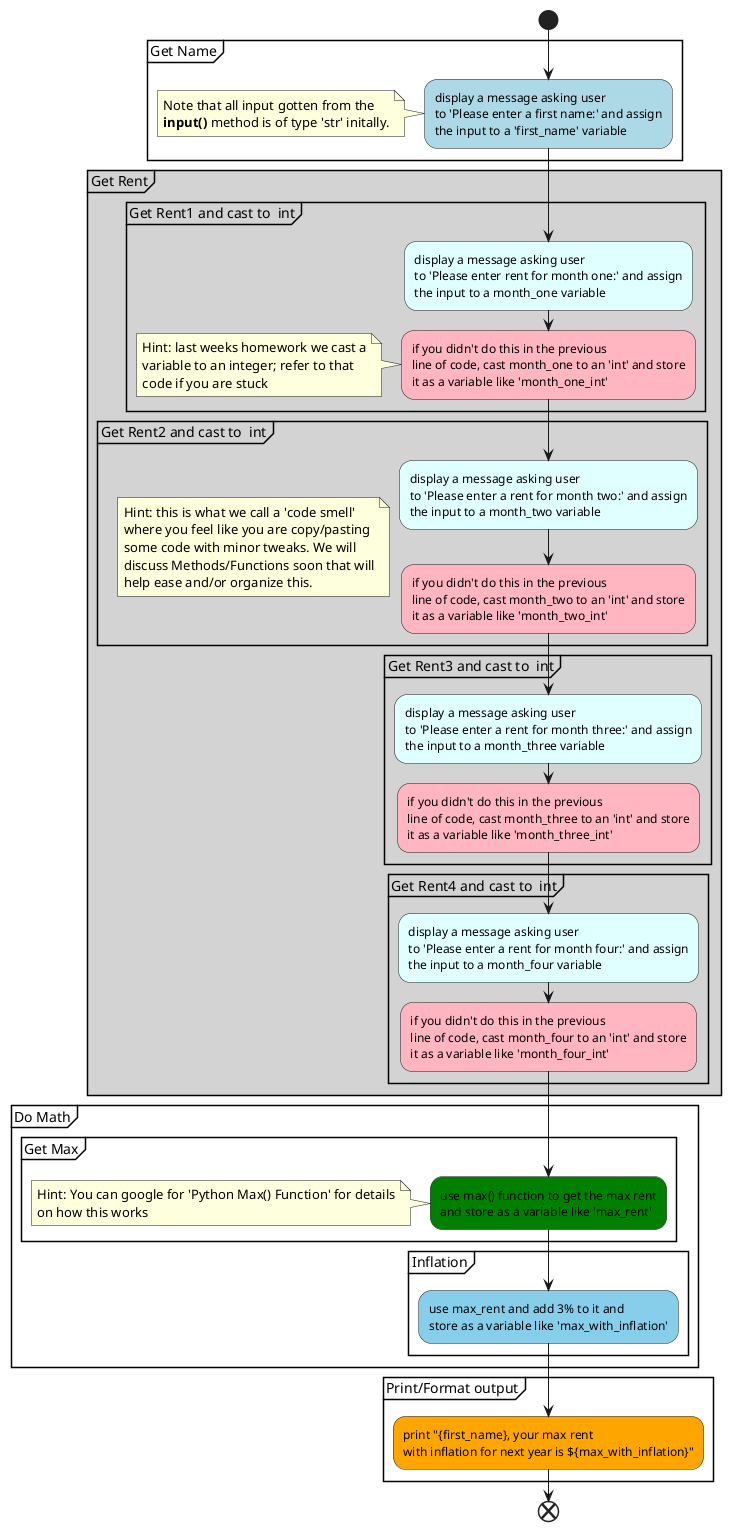 @startuml
start
partition "Get Name"{
#lightblue:display a message asking user
to 'Please enter a first name:' and assign
the input to a 'first_name' variable;
note left
    Note that all input gotten from the
    **input()** method is of type 'str' initally.
end note
}
partition #lightgray "Get Rent"{
partition "Get Rent1 and cast to  int"{
#lightcyan:display a message asking user
to 'Please enter rent for month one:' and assign
the input to a month_one variable;
#lightpink:if you didn't do this in the previous
line of code, cast month_one to an 'int' and store
it as a variable like 'month_one_int';
note left
    Hint: last weeks homework we cast a
    variable to an integer; refer to that
    code if you are stuck
end note
}
partition "Get Rent2 and cast to  int"{
note
    Hint: this is what we call a 'code smell'
    where you feel like you are copy/pasting
    some code with minor tweaks. We will
    discuss Methods/Functions soon that will
    help ease and/or organize this.
end note
#lightcyan:display a message asking user
to 'Please enter a rent for month two:' and assign
the input to a month_two variable;
#lightpink:if you didn't do this in the previous
line of code, cast month_two to an 'int' and store
it as a variable like 'month_two_int';
}
partition "Get Rent3 and cast to  int"{
#lightcyan:display a message asking user
to 'Please enter a rent for month three:' and assign
the input to a month_three variable;
#lightpink:if you didn't do this in the previous
line of code, cast month_three to an 'int' and store
it as a variable like 'month_three_int';
}
partition "Get Rent4 and cast to  int"{
#lightcyan:display a message asking user
to 'Please enter a rent for month four:' and assign
the input to a month_four variable;
#lightpink:if you didn't do this in the previous
line of code, cast month_four to an 'int' and store
it as a variable like 'month_four_int';
}
}
partition "Do Math"{
    partition "Get Max"{
        #green:use max() function to get the max rent
        and store as a variable like 'max_rent';
    }
    note left
        Hint: You can google for 'Python Max() Function' for details
        on how this works
    end note
    partition "Inflation"{
        #skyblue:use max_rent and add 3% to it and
        store as a variable like 'max_with_inflation';
    }
}
partition "Print/Format output"{
    #orange:print "{first_name}, your max rent
    with inflation for next year is ${max_with_inflation}";
}
end
@enduml

